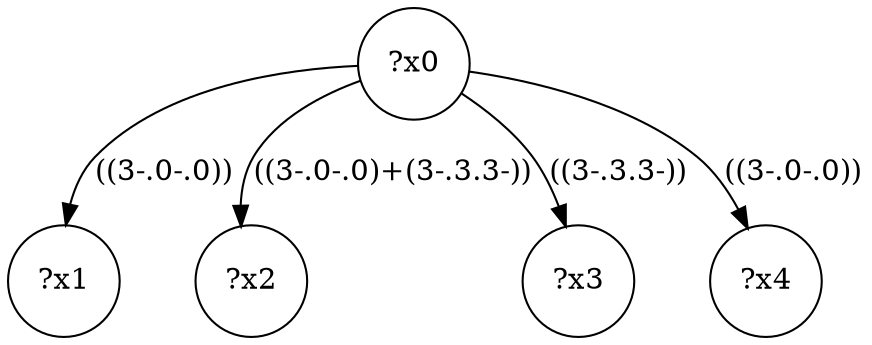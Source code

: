 digraph g {
	x0 [shape=circle, label="?x0"];
	x1 [shape=circle, label="?x1"];
	x0 -> x1 [label="((3-.0-.0))"];
	x2 [shape=circle, label="?x2"];
	x0 -> x2 [label="((3-.0-.0)+(3-.3.3-))"];
	x3 [shape=circle, label="?x3"];
	x0 -> x3 [label="((3-.3.3-))"];
	x4 [shape=circle, label="?x4"];
	x0 -> x4 [label="((3-.0-.0))"];
}
